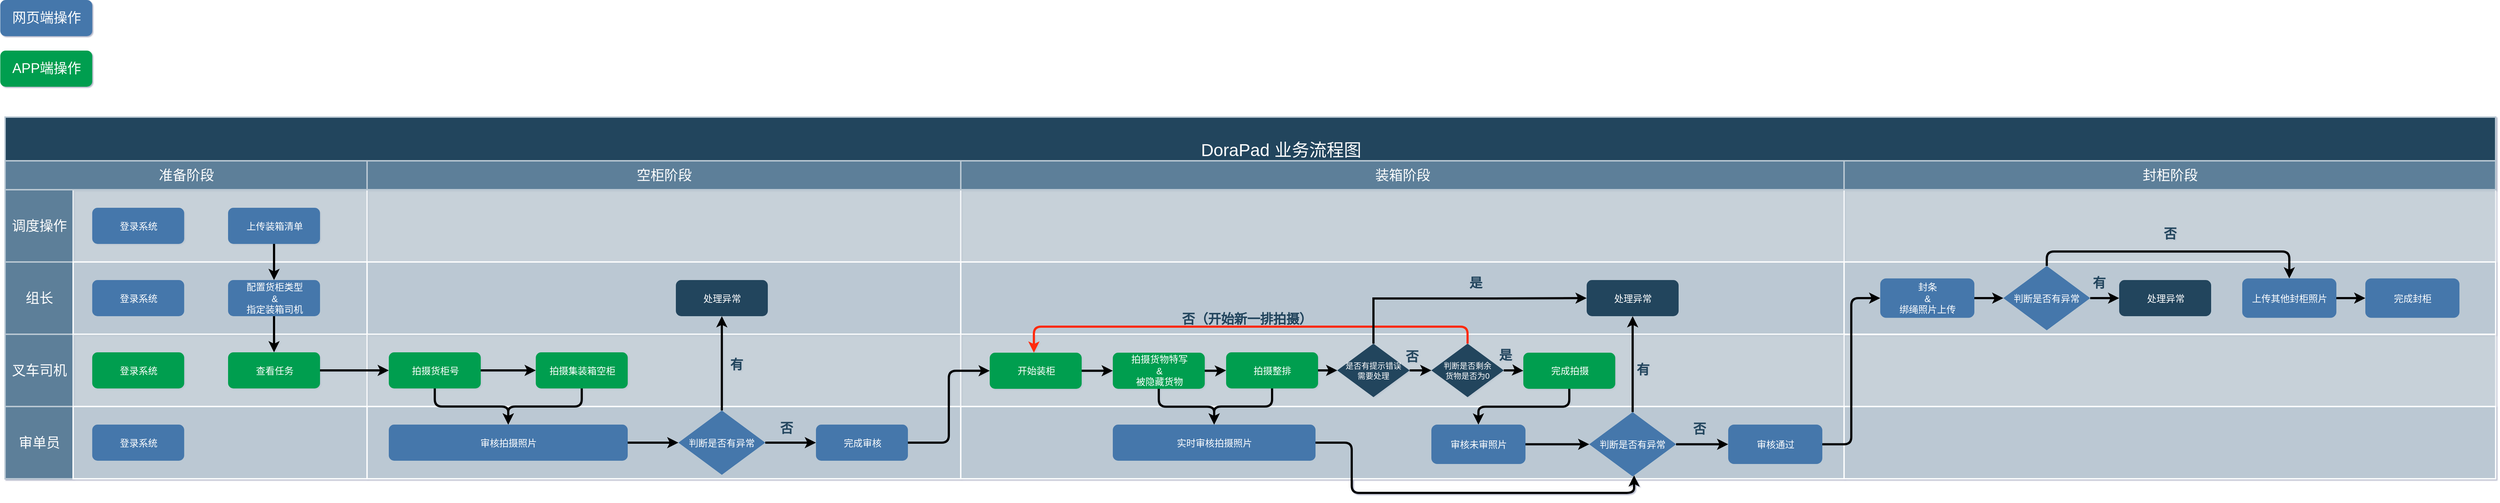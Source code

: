 <mxfile version="18.0.7" type="github">
  <diagram id="6a731a19-8d31-9384-78a2-239565b7b9f0" name="Page-1">
    <mxGraphModel dx="1422" dy="734" grid="1" gridSize="10" guides="1" tooltips="1" connect="1" arrows="1" fold="1" page="1" pageScale="1" pageWidth="1169" pageHeight="827" background="none" math="0" shadow="1">
      <root>
        <mxCell id="0" />
        <mxCell id="1" parent="0" />
        <mxCell id="KtHz6CWN3VUIrA_hkouJ-240" value="" style="strokeColor=#FFFFFF;fillColor=#BAC8D3;fontSize=18;strokeWidth=2;fontFamily=Helvetica;html=1;opacity=60;" parent="1" vertex="1">
          <mxGeometry x="2690" y="1131" width="900" height="100" as="geometry" />
        </mxCell>
        <mxCell id="KtHz6CWN3VUIrA_hkouJ-241" value="" style="strokeColor=#FFFFFF;fillColor=#BAC8D3;fontSize=18;strokeWidth=2;fontFamily=Helvetica;html=1;opacity=90;" parent="1" vertex="1">
          <mxGeometry x="2690" y="1230.5" width="900" height="100" as="geometry" />
        </mxCell>
        <mxCell id="KtHz6CWN3VUIrA_hkouJ-239" value="" style="strokeColor=#FFFFFF;fillColor=#BAC8D3;fontSize=18;strokeWidth=2;fontFamily=Helvetica;html=1;opacity=60;" parent="1" vertex="1">
          <mxGeometry x="2690" y="930.5" width="900" height="100" as="geometry" />
        </mxCell>
        <mxCell id="KtHz6CWN3VUIrA_hkouJ-238" value="" style="strokeColor=#FFFFFF;fillColor=#BAC8D3;fontSize=18;strokeWidth=2;fontFamily=Helvetica;html=1;opacity=90;" parent="1" vertex="1">
          <mxGeometry x="2690" y="1030.5" width="900" height="100" as="geometry" />
        </mxCell>
        <mxCell id="56" value="DoraPad 业务流程图" style="strokeColor=#BAC8D3;fillColor=#23445D;fontSize=24;strokeWidth=2;fontFamily=Helvetica;html=1;fontColor=#FFFFFF;fontStyle=0;spacingBottom=8;spacingRight=0;spacingLeft=83;" parent="1" vertex="1">
          <mxGeometry x="150" y="830" width="3440" height="100.5" as="geometry" />
        </mxCell>
        <mxCell id="58" value="调度操作" style="strokeColor=#BAC8D3;fillColor=#5d7f99;fontSize=19;strokeWidth=2;horizontal=1;fontFamily=Helvetica;html=1;labelBackgroundColor=none;fontColor=#FFFFFF;" parent="1" vertex="1">
          <mxGeometry x="150" y="930.5" width="94" height="100" as="geometry" />
        </mxCell>
        <mxCell id="60" value="组长" style="strokeColor=#BAC8D3;fillColor=#5d7f99;fontSize=19;strokeWidth=2;horizontal=1;fontFamily=Helvetica;html=1;labelBackgroundColor=none;fontColor=#FFFFFF;" parent="1" vertex="1">
          <mxGeometry x="150" y="1030.5" width="94" height="100" as="geometry" />
        </mxCell>
        <mxCell id="61" value="叉车司机" style="strokeColor=#BAC8D3;fillColor=#5d7f99;fontSize=19;strokeWidth=2;horizontal=1;fontFamily=Helvetica;html=1;labelBackgroundColor=none;fontColor=#FFFFFF;" parent="1" vertex="1">
          <mxGeometry x="150" y="1130.5" width="94" height="100" as="geometry" />
        </mxCell>
        <mxCell id="63" value="审单员" style="strokeColor=#BAC8D3;fillColor=#5d7f99;fontSize=19;strokeWidth=2;horizontal=1;fontFamily=Helvetica;html=1;labelBackgroundColor=none;fontColor=#FFFFFF;" parent="1" vertex="1">
          <mxGeometry x="150" y="1230.5" width="94" height="100" as="geometry" />
        </mxCell>
        <mxCell id="68" value="" style="strokeColor=#FFFFFF;fillColor=#BAC8D3;fontSize=18;strokeWidth=2;fontFamily=Helvetica;html=1;opacity=60;" parent="1" vertex="1">
          <mxGeometry x="244" y="930.5" width="406" height="100" as="geometry" />
        </mxCell>
        <mxCell id="69" value="" style="strokeColor=#FFFFFF;fillColor=#BAC8D3;fontSize=18;strokeWidth=2;fontFamily=Helvetica;html=1;opacity=90;" parent="1" vertex="1">
          <mxGeometry x="244" y="1030.5" width="406" height="100" as="geometry" />
        </mxCell>
        <mxCell id="70" value="" style="strokeColor=#FFFFFF;fillColor=#BAC8D3;fontSize=18;strokeWidth=2;fontFamily=Helvetica;html=1;opacity=60;" parent="1" vertex="1">
          <mxGeometry x="244" y="1130.5" width="406" height="100" as="geometry" />
        </mxCell>
        <mxCell id="71" value="" style="strokeColor=#FFFFFF;fillColor=#BAC8D3;fontSize=18;strokeWidth=2;fontFamily=Helvetica;html=1;opacity=90;" parent="1" vertex="1">
          <mxGeometry x="244" y="1230.5" width="406" height="100" as="geometry" />
        </mxCell>
        <mxCell id="75" value="" style="strokeColor=#FFFFFF;fillColor=#BAC8D3;fontSize=18;strokeWidth=2;fontFamily=Helvetica;html=1;opacity=60;" parent="1" vertex="1">
          <mxGeometry x="650" y="930.5" width="820" height="100" as="geometry" />
        </mxCell>
        <mxCell id="76" value="" style="strokeColor=#FFFFFF;fillColor=#BAC8D3;fontSize=18;strokeWidth=2;fontFamily=Helvetica;html=1;opacity=90;" parent="1" vertex="1">
          <mxGeometry x="650" y="1030.5" width="820" height="100" as="geometry" />
        </mxCell>
        <mxCell id="77" value="" style="strokeColor=#FFFFFF;fillColor=#BAC8D3;fontSize=18;strokeWidth=2;fontFamily=Helvetica;html=1;opacity=60;" parent="1" vertex="1">
          <mxGeometry x="650" y="1130.5" width="820" height="100" as="geometry" />
        </mxCell>
        <mxCell id="78" value="" style="strokeColor=#FFFFFF;fillColor=#BAC8D3;fontSize=18;strokeWidth=2;fontFamily=Helvetica;html=1;opacity=90;" parent="1" vertex="1">
          <mxGeometry x="650" y="1230.5" width="820" height="100" as="geometry" />
        </mxCell>
        <mxCell id="82" value="" style="strokeColor=#FFFFFF;fillColor=#BAC8D3;fontSize=18;strokeWidth=2;fontFamily=Helvetica;html=1;opacity=60;" parent="1" vertex="1">
          <mxGeometry x="1470" y="930.5" width="1220" height="100" as="geometry" />
        </mxCell>
        <mxCell id="83" value="" style="strokeColor=#FFFFFF;fillColor=#BAC8D3;fontSize=18;strokeWidth=2;fontFamily=Helvetica;html=1;opacity=90;" parent="1" vertex="1">
          <mxGeometry x="1470" y="1030.5" width="1220" height="100" as="geometry" />
        </mxCell>
        <mxCell id="84" value="" style="strokeColor=#FFFFFF;fillColor=#BAC8D3;fontSize=18;strokeWidth=2;fontFamily=Helvetica;html=1;opacity=60;" parent="1" vertex="1">
          <mxGeometry x="1470" y="1130.5" width="1220" height="100" as="geometry" />
        </mxCell>
        <mxCell id="85" value="" style="strokeColor=#FFFFFF;fillColor=#BAC8D3;fontSize=18;strokeWidth=2;fontFamily=Helvetica;html=1;opacity=90;" parent="1" vertex="1">
          <mxGeometry x="1470" y="1230.5" width="1220" height="100" as="geometry" />
        </mxCell>
        <mxCell id="90" value="&lt;font color=&quot;#ffffff&quot;&gt;&lt;span&gt;登录系统&lt;/span&gt;&lt;/font&gt;" style="rounded=1;fillColor=#4477AB;strokeColor=none;strokeWidth=2;fontFamily=Helvetica;html=1;gradientColor=none;fontSize=13;" parent="1" vertex="1">
          <mxGeometry x="270.395" y="955.5" width="127" height="50" as="geometry" />
        </mxCell>
        <mxCell id="140" value="" style="group" parent="1" vertex="1" connectable="0">
          <mxGeometry x="150" y="890.5" width="1320" height="40" as="geometry" />
        </mxCell>
        <mxCell id="141" value="准备阶段" style="strokeColor=#BAC8D3;fillColor=#5d7f99;fontSize=19;strokeWidth=2;fontFamily=Helvetica;html=1;labelBackgroundColor=none;fontColor=#FFFFFF;" parent="140" vertex="1">
          <mxGeometry width="500" height="40" as="geometry" />
        </mxCell>
        <mxCell id="142" value="空柜阶段" style="strokeColor=#BAC8D3;fillColor=#5d7f99;fontSize=19;strokeWidth=2;fontFamily=Helvetica;html=1;labelBackgroundColor=none;fontColor=#FFFFFF;" parent="140" vertex="1">
          <mxGeometry x="500" width="820" height="40" as="geometry" />
        </mxCell>
        <mxCell id="KtHz6CWN3VUIrA_hkouJ-158" style="edgeStyle=orthogonalEdgeStyle;rounded=1;orthogonalLoop=1;jettySize=auto;html=1;exitX=0.5;exitY=1;exitDx=0;exitDy=0;entryX=0.5;entryY=0;entryDx=0;entryDy=0;fontSize=13;fontColor=#FFFFFFFF;strokeWidth=3;" parent="1" source="KtHz6CWN3VUIrA_hkouJ-147" target="KtHz6CWN3VUIrA_hkouJ-151" edge="1">
          <mxGeometry relative="1" as="geometry" />
        </mxCell>
        <mxCell id="KtHz6CWN3VUIrA_hkouJ-147" value="&lt;font color=&quot;#ffffff&quot; style=&quot;font-size: 13px&quot;&gt;&lt;span style=&quot;font-size: 13px&quot;&gt;&lt;br&gt;配置货柜类型&lt;br style=&quot;font-size: 13px&quot;&gt;&amp;amp;&lt;br&gt;指定装箱司机&lt;br style=&quot;font-size: 13px&quot;&gt;&lt;br style=&quot;font-size: 13px&quot;&gt;&lt;/span&gt;&lt;/font&gt;" style="rounded=1;fillColor=#4477AB;strokeColor=none;strokeWidth=2;fontFamily=Helvetica;html=1;gradientColor=none;fontSize=13;" parent="1" vertex="1">
          <mxGeometry x="458.005" y="1055.5" width="127" height="50" as="geometry" />
        </mxCell>
        <mxCell id="KtHz6CWN3VUIrA_hkouJ-157" style="edgeStyle=orthogonalEdgeStyle;rounded=1;orthogonalLoop=1;jettySize=auto;html=1;exitX=0.5;exitY=1;exitDx=0;exitDy=0;entryX=0.5;entryY=0;entryDx=0;entryDy=0;fontSize=13;fontColor=#FFFFFFFF;strokeWidth=3;" parent="1" source="KtHz6CWN3VUIrA_hkouJ-148" target="KtHz6CWN3VUIrA_hkouJ-147" edge="1">
          <mxGeometry relative="1" as="geometry" />
        </mxCell>
        <mxCell id="KtHz6CWN3VUIrA_hkouJ-148" value="&lt;font color=&quot;#ffffff&quot; style=&quot;font-size: 13px;&quot;&gt;&lt;span style=&quot;font-size: 13px;&quot;&gt;上传装箱清单&lt;/span&gt;&lt;/font&gt;" style="rounded=1;fillColor=#4477AB;strokeColor=none;strokeWidth=2;fontFamily=Helvetica;html=1;gradientColor=none;fontSize=13;" parent="1" vertex="1">
          <mxGeometry x="458.005" y="955.5" width="127" height="50" as="geometry" />
        </mxCell>
        <mxCell id="KtHz6CWN3VUIrA_hkouJ-149" value="&lt;font color=&quot;#ffffff&quot;&gt;&lt;span&gt;登录系统&lt;/span&gt;&lt;/font&gt;" style="rounded=1;fillColor=#009E4F;strokeColor=none;strokeWidth=2;fontFamily=Helvetica;html=1;gradientColor=none;fontSize=13;" parent="1" vertex="1">
          <mxGeometry x="270.395" y="1155.5" width="127" height="50" as="geometry" />
        </mxCell>
        <mxCell id="KtHz6CWN3VUIrA_hkouJ-150" value="&lt;font color=&quot;#ffffff&quot;&gt;&lt;span&gt;登录系统&lt;/span&gt;&lt;/font&gt;" style="rounded=1;fillColor=#4477AB;strokeColor=none;strokeWidth=2;fontFamily=Helvetica;html=1;gradientColor=none;fontSize=13;" parent="1" vertex="1">
          <mxGeometry x="270.395" y="1255.5" width="127" height="50" as="geometry" />
        </mxCell>
        <mxCell id="KtHz6CWN3VUIrA_hkouJ-165" style="edgeStyle=orthogonalEdgeStyle;rounded=1;orthogonalLoop=1;jettySize=auto;html=1;fontSize=13;fontColor=#FFFFFFFF;strokeWidth=3;" parent="1" source="KtHz6CWN3VUIrA_hkouJ-151" target="KtHz6CWN3VUIrA_hkouJ-162" edge="1">
          <mxGeometry relative="1" as="geometry" />
        </mxCell>
        <mxCell id="KtHz6CWN3VUIrA_hkouJ-151" value="&lt;font color=&quot;#ffffff&quot;&gt;&lt;span&gt;查看任务&lt;/span&gt;&lt;/font&gt;" style="rounded=1;fillColor=#009E4F;strokeColor=none;strokeWidth=2;fontFamily=Helvetica;html=1;gradientColor=none;fontSize=13;" parent="1" vertex="1">
          <mxGeometry x="458.005" y="1155.5" width="127" height="50" as="geometry" />
        </mxCell>
        <mxCell id="KtHz6CWN3VUIrA_hkouJ-152" value="&lt;font color=&quot;#ffffff&quot;&gt;&lt;span&gt;登录系统&lt;/span&gt;&lt;/font&gt;" style="rounded=1;fillColor=#4477AB;strokeColor=none;strokeWidth=2;fontFamily=Helvetica;html=1;gradientColor=none;fontSize=13;" parent="1" vertex="1">
          <mxGeometry x="270.395" y="1055.5" width="127" height="50" as="geometry" />
        </mxCell>
        <mxCell id="KtHz6CWN3VUIrA_hkouJ-171" style="edgeStyle=orthogonalEdgeStyle;rounded=1;orthogonalLoop=1;jettySize=auto;html=1;exitX=1;exitY=0.5;exitDx=0;exitDy=0;fontSize=13;fontColor=#FFFFFFFF;strokeWidth=3;" parent="1" source="KtHz6CWN3VUIrA_hkouJ-160" target="KtHz6CWN3VUIrA_hkouJ-169" edge="1">
          <mxGeometry relative="1" as="geometry" />
        </mxCell>
        <mxCell id="KtHz6CWN3VUIrA_hkouJ-160" value="&lt;font color=&quot;#ffffff&quot;&gt;&lt;span&gt;审核拍摄照片&lt;/span&gt;&lt;/font&gt;" style="rounded=1;fillColor=#4477AB;strokeColor=none;strokeWidth=2;fontFamily=Helvetica;html=1;gradientColor=none;fontSize=13;" parent="1" vertex="1">
          <mxGeometry x="680" y="1255.5" width="330" height="50" as="geometry" />
        </mxCell>
        <mxCell id="KtHz6CWN3VUIrA_hkouJ-166" style="edgeStyle=orthogonalEdgeStyle;rounded=1;orthogonalLoop=1;jettySize=auto;html=1;exitX=0.5;exitY=1;exitDx=0;exitDy=0;fontSize=13;fontColor=#FFFFFFFF;strokeWidth=3;" parent="1" source="KtHz6CWN3VUIrA_hkouJ-162" target="KtHz6CWN3VUIrA_hkouJ-160" edge="1">
          <mxGeometry relative="1" as="geometry" />
        </mxCell>
        <mxCell id="KtHz6CWN3VUIrA_hkouJ-168" style="edgeStyle=orthogonalEdgeStyle;rounded=1;orthogonalLoop=1;jettySize=auto;html=1;exitX=1;exitY=0.5;exitDx=0;exitDy=0;fontSize=13;fontColor=#FFFFFFFF;strokeWidth=3;" parent="1" source="KtHz6CWN3VUIrA_hkouJ-162" target="KtHz6CWN3VUIrA_hkouJ-163" edge="1">
          <mxGeometry relative="1" as="geometry" />
        </mxCell>
        <mxCell id="KtHz6CWN3VUIrA_hkouJ-162" value="&lt;font color=&quot;#ffffff&quot;&gt;&lt;span&gt;拍摄货柜号&lt;/span&gt;&lt;/font&gt;" style="rounded=1;fillColor=#009E4F;strokeColor=none;strokeWidth=2;fontFamily=Helvetica;html=1;gradientColor=none;fontSize=13;" parent="1" vertex="1">
          <mxGeometry x="680.005" y="1155.5" width="127" height="50" as="geometry" />
        </mxCell>
        <mxCell id="KtHz6CWN3VUIrA_hkouJ-167" value="" style="edgeStyle=orthogonalEdgeStyle;rounded=1;orthogonalLoop=1;jettySize=auto;html=1;fontSize=13;fontColor=#FFFFFFFF;strokeWidth=3;" parent="1" source="KtHz6CWN3VUIrA_hkouJ-163" target="KtHz6CWN3VUIrA_hkouJ-160" edge="1">
          <mxGeometry relative="1" as="geometry" />
        </mxCell>
        <mxCell id="KtHz6CWN3VUIrA_hkouJ-163" value="&lt;font color=&quot;#ffffff&quot;&gt;&lt;span&gt;拍摄集装箱空柜&lt;/span&gt;&lt;/font&gt;" style="rounded=1;fillColor=#009E4F;strokeColor=none;strokeWidth=2;fontFamily=Helvetica;html=1;gradientColor=none;fontSize=13;" parent="1" vertex="1">
          <mxGeometry x="883.005" y="1155.5" width="127" height="50" as="geometry" />
        </mxCell>
        <mxCell id="KtHz6CWN3VUIrA_hkouJ-173" style="edgeStyle=orthogonalEdgeStyle;rounded=1;orthogonalLoop=1;jettySize=auto;html=1;fontSize=13;fontColor=#FFFFFFFF;strokeWidth=3;" parent="1" source="KtHz6CWN3VUIrA_hkouJ-169" target="KtHz6CWN3VUIrA_hkouJ-170" edge="1">
          <mxGeometry relative="1" as="geometry" />
        </mxCell>
        <mxCell id="KtHz6CWN3VUIrA_hkouJ-178" value="有" style="edgeLabel;html=1;align=center;verticalAlign=middle;resizable=0;points=[];fontSize=18;fontColor=#23445D;labelBackgroundColor=none;fontStyle=1" parent="KtHz6CWN3VUIrA_hkouJ-173" connectable="0" vertex="1">
          <mxGeometry x="-0.035" relative="1" as="geometry">
            <mxPoint x="20" as="offset" />
          </mxGeometry>
        </mxCell>
        <mxCell id="KtHz6CWN3VUIrA_hkouJ-175" style="edgeStyle=orthogonalEdgeStyle;rounded=1;orthogonalLoop=1;jettySize=auto;html=1;exitX=1;exitY=0.5;exitDx=0;exitDy=0;fontSize=13;fontColor=#FFFFFFFF;strokeWidth=3;" parent="1" source="KtHz6CWN3VUIrA_hkouJ-169" target="KtHz6CWN3VUIrA_hkouJ-174" edge="1">
          <mxGeometry relative="1" as="geometry" />
        </mxCell>
        <mxCell id="KtHz6CWN3VUIrA_hkouJ-179" value="否" style="edgeLabel;html=1;align=center;verticalAlign=middle;resizable=0;points=[];fontSize=18;fontColor=#23445D;labelBackgroundColor=none;fontStyle=1" parent="KtHz6CWN3VUIrA_hkouJ-175" connectable="0" vertex="1">
          <mxGeometry x="-0.143" y="5" relative="1" as="geometry">
            <mxPoint x="-1" y="-15" as="offset" />
          </mxGeometry>
        </mxCell>
        <mxCell id="KtHz6CWN3VUIrA_hkouJ-169" value="判断是否有异常" style="rhombus;whiteSpace=wrap;html=1;fontSize=13;fontColor=#FFFFFFFF;fillColor=#4477AB;strokeColor=none;" parent="1" vertex="1">
          <mxGeometry x="1080" y="1236" width="120" height="89" as="geometry" />
        </mxCell>
        <mxCell id="KtHz6CWN3VUIrA_hkouJ-170" value="&lt;font color=&quot;#ffffff&quot;&gt;&lt;span&gt;处理异常&lt;/span&gt;&lt;/font&gt;" style="rounded=1;fillColor=#23445D;strokeColor=none;strokeWidth=2;fontFamily=Helvetica;html=1;gradientColor=none;fontSize=13;" parent="1" vertex="1">
          <mxGeometry x="1076.505" y="1055.5" width="127" height="50" as="geometry" />
        </mxCell>
        <mxCell id="KtHz6CWN3VUIrA_hkouJ-181" style="edgeStyle=orthogonalEdgeStyle;rounded=1;orthogonalLoop=1;jettySize=auto;html=1;exitX=1;exitY=0.5;exitDx=0;exitDy=0;entryX=0;entryY=0.5;entryDx=0;entryDy=0;fontSize=18;fontColor=#23445D;strokeWidth=3;" parent="1" source="KtHz6CWN3VUIrA_hkouJ-174" target="KtHz6CWN3VUIrA_hkouJ-180" edge="1">
          <mxGeometry relative="1" as="geometry" />
        </mxCell>
        <mxCell id="KtHz6CWN3VUIrA_hkouJ-174" value="&lt;font color=&quot;#ffffff&quot;&gt;&lt;span&gt;完成审核&lt;/span&gt;&lt;/font&gt;" style="rounded=1;fillColor=#4477AB;strokeColor=none;strokeWidth=2;fontFamily=Helvetica;html=1;gradientColor=none;fontSize=13;" parent="1" vertex="1">
          <mxGeometry x="1270.005" y="1255.5" width="127" height="50" as="geometry" />
        </mxCell>
        <mxCell id="KtHz6CWN3VUIrA_hkouJ-191" style="edgeStyle=orthogonalEdgeStyle;rounded=1;orthogonalLoop=1;jettySize=auto;html=1;exitX=1;exitY=0.5;exitDx=0;exitDy=0;fontSize=18;fontColor=#23445D;strokeWidth=3;" parent="1" source="KtHz6CWN3VUIrA_hkouJ-180" target="KtHz6CWN3VUIrA_hkouJ-182" edge="1">
          <mxGeometry relative="1" as="geometry" />
        </mxCell>
        <mxCell id="KtHz6CWN3VUIrA_hkouJ-180" value="&lt;font color=&quot;#ffffff&quot;&gt;&lt;span&gt;开始装柜&lt;/span&gt;&lt;/font&gt;" style="rounded=1;fillColor=#009E4F;strokeColor=none;strokeWidth=2;fontFamily=Helvetica;html=1;gradientColor=none;fontSize=13;" parent="1" vertex="1">
          <mxGeometry x="1510.005" y="1156" width="127" height="50" as="geometry" />
        </mxCell>
        <mxCell id="KtHz6CWN3VUIrA_hkouJ-192" value="" style="edgeStyle=orthogonalEdgeStyle;rounded=1;orthogonalLoop=1;jettySize=auto;html=1;fontSize=18;fontColor=#23445D;strokeWidth=3;" parent="1" source="KtHz6CWN3VUIrA_hkouJ-182" target="KtHz6CWN3VUIrA_hkouJ-184" edge="1">
          <mxGeometry relative="1" as="geometry" />
        </mxCell>
        <mxCell id="KtHz6CWN3VUIrA_hkouJ-199" style="edgeStyle=orthogonalEdgeStyle;rounded=1;orthogonalLoop=1;jettySize=auto;html=1;entryX=0.5;entryY=0;entryDx=0;entryDy=0;fontSize=18;fontColor=#23445D;strokeColor=#000000;strokeWidth=3;" parent="1" source="KtHz6CWN3VUIrA_hkouJ-182" target="KtHz6CWN3VUIrA_hkouJ-194" edge="1">
          <mxGeometry relative="1" as="geometry" />
        </mxCell>
        <mxCell id="KtHz6CWN3VUIrA_hkouJ-182" value="&lt;font color=&quot;#ffffff&quot;&gt;&lt;span&gt;拍摄货物特写&lt;br&gt;&amp;amp;&lt;br&gt;被隐藏货物&lt;br&gt;&lt;/span&gt;&lt;/font&gt;" style="rounded=1;fillColor=#009E4F;strokeColor=none;strokeWidth=2;fontFamily=Helvetica;html=1;gradientColor=none;fontSize=13;" parent="1" vertex="1">
          <mxGeometry x="1680.005" y="1156" width="127" height="50" as="geometry" />
        </mxCell>
        <mxCell id="KtHz6CWN3VUIrA_hkouJ-198" style="edgeStyle=orthogonalEdgeStyle;rounded=1;orthogonalLoop=1;jettySize=auto;html=1;exitX=0.5;exitY=1;exitDx=0;exitDy=0;fontSize=18;fontColor=#23445D;strokeColor=#000000;strokeWidth=3;" parent="1" source="KtHz6CWN3VUIrA_hkouJ-184" target="KtHz6CWN3VUIrA_hkouJ-194" edge="1">
          <mxGeometry relative="1" as="geometry" />
        </mxCell>
        <mxCell id="2HjYMI2amC04PTZFWY6z-145" style="edgeStyle=orthogonalEdgeStyle;rounded=0;orthogonalLoop=1;jettySize=auto;html=1;exitX=1;exitY=0.5;exitDx=0;exitDy=0;strokeWidth=3;entryX=0;entryY=0.493;entryDx=0;entryDy=0;entryPerimeter=0;" parent="1" source="KtHz6CWN3VUIrA_hkouJ-184" target="2HjYMI2amC04PTZFWY6z-143" edge="1">
          <mxGeometry relative="1" as="geometry" />
        </mxCell>
        <mxCell id="KtHz6CWN3VUIrA_hkouJ-184" value="&lt;font color=&quot;#ffffff&quot;&gt;&lt;span&gt;拍摄整排&lt;/span&gt;&lt;/font&gt;" style="rounded=1;fillColor=#009E4F;strokeColor=none;strokeWidth=2;fontFamily=Helvetica;html=1;gradientColor=none;fontSize=13;" parent="1" vertex="1">
          <mxGeometry x="1836.505" y="1155.5" width="127" height="50" as="geometry" />
        </mxCell>
        <mxCell id="KtHz6CWN3VUIrA_hkouJ-196" value="&lt;b&gt;否（开始新一排拍摄）&lt;/b&gt;" style="edgeStyle=orthogonalEdgeStyle;rounded=1;orthogonalLoop=1;jettySize=auto;html=1;fontSize=18;fontColor=#23445D;strokeWidth=3;strokeColor=#FF2B0A;exitX=0.5;exitY=0;exitDx=0;exitDy=0;labelBackgroundColor=none;" parent="1" source="KtHz6CWN3VUIrA_hkouJ-190" edge="1">
          <mxGeometry x="-0.003" y="-10" relative="1" as="geometry">
            <mxPoint x="2063" y="1136" as="sourcePoint" />
            <mxPoint x="1571" y="1156" as="targetPoint" />
            <Array as="points">
              <mxPoint x="2170" y="1120" />
              <mxPoint x="1571" y="1120" />
            </Array>
            <mxPoint as="offset" />
          </mxGeometry>
        </mxCell>
        <mxCell id="KtHz6CWN3VUIrA_hkouJ-210" style="edgeStyle=orthogonalEdgeStyle;rounded=1;orthogonalLoop=1;jettySize=auto;html=1;exitX=1;exitY=0.5;exitDx=0;exitDy=0;labelBackgroundColor=none;fontSize=11;fontColor=#23445D;strokeColor=#000000;strokeWidth=3;" parent="1" source="KtHz6CWN3VUIrA_hkouJ-190" target="KtHz6CWN3VUIrA_hkouJ-207" edge="1">
          <mxGeometry relative="1" as="geometry" />
        </mxCell>
        <mxCell id="KtHz6CWN3VUIrA_hkouJ-190" value="判断是否剩余&lt;br style=&quot;font-size: 11px;&quot;&gt;货物是否为0" style="rhombus;whiteSpace=wrap;html=1;fontSize=11;fontColor=#FFFFFFFF;fillColor=#23445D;strokeColor=none;" parent="1" vertex="1">
          <mxGeometry x="2120" y="1143.5" width="100" height="74" as="geometry" />
        </mxCell>
        <mxCell id="KtHz6CWN3VUIrA_hkouJ-200" style="edgeStyle=orthogonalEdgeStyle;rounded=1;orthogonalLoop=1;jettySize=auto;html=1;exitX=1;exitY=0.5;exitDx=0;exitDy=0;fontSize=18;fontColor=#23445D;strokeColor=#000000;strokeWidth=3;" parent="1" source="KtHz6CWN3VUIrA_hkouJ-194" target="KtHz6CWN3VUIrA_hkouJ-195" edge="1">
          <mxGeometry relative="1" as="geometry">
            <Array as="points">
              <mxPoint x="2010" y="1281" />
              <mxPoint x="2010" y="1350" />
              <mxPoint x="2400" y="1350" />
            </Array>
          </mxGeometry>
        </mxCell>
        <mxCell id="KtHz6CWN3VUIrA_hkouJ-194" value="&lt;font color=&quot;#ffffff&quot;&gt;&lt;span&gt;实时审核拍摄照片&lt;/span&gt;&lt;/font&gt;" style="rounded=1;fillColor=#4477AB;strokeColor=none;strokeWidth=2;fontFamily=Helvetica;html=1;gradientColor=none;fontSize=13;" parent="1" vertex="1">
          <mxGeometry x="1680" y="1255.5" width="280" height="50" as="geometry" />
        </mxCell>
        <mxCell id="KtHz6CWN3VUIrA_hkouJ-209" style="edgeStyle=orthogonalEdgeStyle;rounded=1;orthogonalLoop=1;jettySize=auto;html=1;entryX=0.5;entryY=1;entryDx=0;entryDy=0;labelBackgroundColor=none;fontSize=11;fontColor=#23445D;strokeColor=#000000;strokeWidth=3;" parent="1" source="KtHz6CWN3VUIrA_hkouJ-195" target="KtHz6CWN3VUIrA_hkouJ-201" edge="1">
          <mxGeometry relative="1" as="geometry" />
        </mxCell>
        <mxCell id="KtHz6CWN3VUIrA_hkouJ-219" style="edgeStyle=orthogonalEdgeStyle;rounded=1;orthogonalLoop=1;jettySize=auto;html=1;exitX=1;exitY=0.5;exitDx=0;exitDy=0;entryX=0;entryY=0.5;entryDx=0;entryDy=0;labelBackgroundColor=none;fontSize=11;fontColor=#23445D;strokeColor=#000000;strokeWidth=3;" parent="1" source="KtHz6CWN3VUIrA_hkouJ-195" target="KtHz6CWN3VUIrA_hkouJ-218" edge="1">
          <mxGeometry relative="1" as="geometry" />
        </mxCell>
        <mxCell id="KtHz6CWN3VUIrA_hkouJ-195" value="判断是否有异常" style="rhombus;whiteSpace=wrap;html=1;fontSize=13;fontColor=#FFFFFFFF;fillColor=#4477AB;strokeColor=none;" parent="1" vertex="1">
          <mxGeometry x="2338" y="1238.25" width="120" height="89" as="geometry" />
        </mxCell>
        <mxCell id="KtHz6CWN3VUIrA_hkouJ-201" value="&lt;font color=&quot;#ffffff&quot;&gt;&lt;span&gt;处理异常&lt;/span&gt;&lt;/font&gt;" style="rounded=1;fillColor=#23445D;strokeColor=none;strokeWidth=2;fontFamily=Helvetica;html=1;gradientColor=none;fontSize=13;" parent="1" vertex="1">
          <mxGeometry x="2334.505" y="1055.5" width="127" height="50" as="geometry" />
        </mxCell>
        <mxCell id="KtHz6CWN3VUIrA_hkouJ-206" value="有" style="edgeLabel;html=1;align=center;verticalAlign=middle;resizable=0;points=[];fontSize=18;fontColor=#23445D;labelBackgroundColor=none;fontStyle=1" parent="1" connectable="0" vertex="1">
          <mxGeometry x="1400" y="1190.003" as="geometry">
            <mxPoint x="1012" y="-10" as="offset" />
          </mxGeometry>
        </mxCell>
        <mxCell id="KtHz6CWN3VUIrA_hkouJ-215" value="" style="edgeStyle=orthogonalEdgeStyle;rounded=1;orthogonalLoop=1;jettySize=auto;html=1;labelBackgroundColor=none;fontSize=11;fontColor=#23445D;strokeColor=#000000;strokeWidth=3;" parent="1" source="KtHz6CWN3VUIrA_hkouJ-207" target="KtHz6CWN3VUIrA_hkouJ-213" edge="1">
          <mxGeometry relative="1" as="geometry" />
        </mxCell>
        <mxCell id="KtHz6CWN3VUIrA_hkouJ-207" value="&lt;font color=&quot;#ffffff&quot;&gt;&lt;span&gt;完成拍摄&lt;/span&gt;&lt;/font&gt;" style="rounded=1;fillColor=#009E4F;strokeColor=none;strokeWidth=2;fontFamily=Helvetica;html=1;gradientColor=none;fontSize=13;" parent="1" vertex="1">
          <mxGeometry x="2247.005" y="1156" width="127" height="50" as="geometry" />
        </mxCell>
        <mxCell id="KtHz6CWN3VUIrA_hkouJ-216" value="" style="edgeStyle=orthogonalEdgeStyle;rounded=1;orthogonalLoop=1;jettySize=auto;html=1;labelBackgroundColor=none;fontSize=11;fontColor=#23445D;strokeColor=#000000;strokeWidth=3;" parent="1" source="KtHz6CWN3VUIrA_hkouJ-213" target="KtHz6CWN3VUIrA_hkouJ-195" edge="1">
          <mxGeometry relative="1" as="geometry" />
        </mxCell>
        <mxCell id="KtHz6CWN3VUIrA_hkouJ-213" value="&lt;font color=&quot;#ffffff&quot;&gt;&lt;span&gt;审核未审照片&lt;/span&gt;&lt;/font&gt;" style="rounded=1;fillColor=#4477AB;strokeColor=none;strokeWidth=2;fontFamily=Helvetica;html=1;gradientColor=none;fontSize=13;" parent="1" vertex="1">
          <mxGeometry x="2120" y="1255.5" width="130" height="54.5" as="geometry" />
        </mxCell>
        <mxCell id="KtHz6CWN3VUIrA_hkouJ-233" style="edgeStyle=orthogonalEdgeStyle;rounded=1;orthogonalLoop=1;jettySize=auto;html=1;entryX=0;entryY=0.5;entryDx=0;entryDy=0;labelBackgroundColor=none;fontSize=11;fontColor=#23445D;strokeColor=#000000;strokeWidth=3;" parent="1" source="KtHz6CWN3VUIrA_hkouJ-218" target="KtHz6CWN3VUIrA_hkouJ-221" edge="1">
          <mxGeometry relative="1" as="geometry" />
        </mxCell>
        <mxCell id="KtHz6CWN3VUIrA_hkouJ-218" value="&lt;font color=&quot;#ffffff&quot;&gt;&lt;span&gt;审核通过&lt;/span&gt;&lt;/font&gt;" style="rounded=1;fillColor=#4477AB;strokeColor=none;strokeWidth=2;fontFamily=Helvetica;html=1;gradientColor=none;fontSize=13;" parent="1" vertex="1">
          <mxGeometry x="2530" y="1255.5" width="130" height="54.5" as="geometry" />
        </mxCell>
        <mxCell id="KtHz6CWN3VUIrA_hkouJ-220" value="否" style="edgeLabel;html=1;align=center;verticalAlign=middle;resizable=0;points=[];fontSize=18;fontColor=#23445D;labelBackgroundColor=none;fontStyle=1" parent="1" connectable="0" vertex="1">
          <mxGeometry x="1280" y="1290.0" as="geometry">
            <mxPoint x="1210" y="-28" as="offset" />
          </mxGeometry>
        </mxCell>
        <mxCell id="KtHz6CWN3VUIrA_hkouJ-232" style="edgeStyle=orthogonalEdgeStyle;rounded=1;orthogonalLoop=1;jettySize=auto;html=1;labelBackgroundColor=none;fontSize=11;fontColor=#23445D;strokeColor=#000000;strokeWidth=3;" parent="1" source="KtHz6CWN3VUIrA_hkouJ-221" target="KtHz6CWN3VUIrA_hkouJ-228" edge="1">
          <mxGeometry relative="1" as="geometry" />
        </mxCell>
        <mxCell id="KtHz6CWN3VUIrA_hkouJ-221" value="&lt;font color=&quot;#ffffff&quot;&gt;&lt;span&gt;封条&lt;br&gt;&amp;amp;&lt;br&gt;绑绳照片上传&lt;br&gt;&lt;/span&gt;&lt;/font&gt;" style="rounded=1;fillColor=#4477AB;strokeColor=none;strokeWidth=2;fontFamily=Helvetica;html=1;gradientColor=none;fontSize=13;" parent="1" vertex="1">
          <mxGeometry x="2740" y="1053.25" width="130" height="54.5" as="geometry" />
        </mxCell>
        <mxCell id="KtHz6CWN3VUIrA_hkouJ-242" style="edgeStyle=orthogonalEdgeStyle;rounded=1;orthogonalLoop=1;jettySize=auto;html=1;exitX=1;exitY=0.5;exitDx=0;exitDy=0;labelBackgroundColor=none;fontSize=11;fontColor=#23445D;strokeColor=#000000;strokeWidth=3;" parent="1" source="KtHz6CWN3VUIrA_hkouJ-222" target="KtHz6CWN3VUIrA_hkouJ-237" edge="1">
          <mxGeometry relative="1" as="geometry" />
        </mxCell>
        <mxCell id="KtHz6CWN3VUIrA_hkouJ-222" value="&lt;font color=&quot;#ffffff&quot;&gt;&lt;span&gt;上传其他封柜照片&lt;/span&gt;&lt;/font&gt;" style="rounded=1;fillColor=#4477AB;strokeColor=none;strokeWidth=2;fontFamily=Helvetica;html=1;gradientColor=none;fontSize=13;" parent="1" vertex="1">
          <mxGeometry x="3240" y="1053.25" width="130" height="54.5" as="geometry" />
        </mxCell>
        <mxCell id="KtHz6CWN3VUIrA_hkouJ-230" style="edgeStyle=orthogonalEdgeStyle;rounded=1;orthogonalLoop=1;jettySize=auto;html=1;entryX=0;entryY=0.5;entryDx=0;entryDy=0;labelBackgroundColor=none;fontSize=11;fontColor=#23445D;strokeColor=#000000;strokeWidth=3;" parent="1" source="KtHz6CWN3VUIrA_hkouJ-228" target="KtHz6CWN3VUIrA_hkouJ-229" edge="1">
          <mxGeometry relative="1" as="geometry" />
        </mxCell>
        <mxCell id="KtHz6CWN3VUIrA_hkouJ-231" style="edgeStyle=orthogonalEdgeStyle;rounded=1;orthogonalLoop=1;jettySize=auto;html=1;exitX=0.5;exitY=0;exitDx=0;exitDy=0;entryX=0.5;entryY=0;entryDx=0;entryDy=0;labelBackgroundColor=none;fontSize=11;fontColor=#23445D;strokeColor=#000000;strokeWidth=3;" parent="1" source="KtHz6CWN3VUIrA_hkouJ-228" target="KtHz6CWN3VUIrA_hkouJ-222" edge="1">
          <mxGeometry relative="1" as="geometry" />
        </mxCell>
        <mxCell id="KtHz6CWN3VUIrA_hkouJ-228" value="判断是否有异常" style="rhombus;whiteSpace=wrap;html=1;fontSize=13;fontColor=#FFFFFFFF;fillColor=#4477AB;strokeColor=none;" parent="1" vertex="1">
          <mxGeometry x="2910" y="1036" width="120" height="89" as="geometry" />
        </mxCell>
        <mxCell id="KtHz6CWN3VUIrA_hkouJ-229" value="&lt;font color=&quot;#ffffff&quot;&gt;&lt;span&gt;处理异常&lt;/span&gt;&lt;/font&gt;" style="rounded=1;fillColor=#23445D;strokeColor=none;strokeWidth=2;fontFamily=Helvetica;html=1;gradientColor=none;fontSize=13;" parent="1" vertex="1">
          <mxGeometry x="3070.005" y="1055.5" width="127" height="50" as="geometry" />
        </mxCell>
        <mxCell id="KtHz6CWN3VUIrA_hkouJ-235" value="有" style="edgeLabel;html=1;align=center;verticalAlign=middle;resizable=0;points=[];fontSize=18;fontColor=#23445D;labelBackgroundColor=none;fontStyle=1" parent="1" connectable="0" vertex="1">
          <mxGeometry x="2030" y="1070.003" as="geometry">
            <mxPoint x="1012" y="-10" as="offset" />
          </mxGeometry>
        </mxCell>
        <mxCell id="KtHz6CWN3VUIrA_hkouJ-236" value="否" style="edgeLabel;html=1;align=center;verticalAlign=middle;resizable=0;points=[];fontSize=18;fontColor=#23445D;labelBackgroundColor=none;fontStyle=1" parent="1" connectable="0" vertex="1">
          <mxGeometry x="1930" y="1020.0" as="geometry">
            <mxPoint x="1210" y="-28" as="offset" />
          </mxGeometry>
        </mxCell>
        <mxCell id="KtHz6CWN3VUIrA_hkouJ-237" value="&lt;font color=&quot;#ffffff&quot;&gt;&lt;span&gt;完成封柜&lt;/span&gt;&lt;/font&gt;" style="rounded=1;fillColor=#4477AB;strokeColor=none;strokeWidth=2;fontFamily=Helvetica;html=1;gradientColor=none;fontSize=13;" parent="1" vertex="1">
          <mxGeometry x="3410" y="1053.25" width="130" height="54.5" as="geometry" />
        </mxCell>
        <mxCell id="KtHz6CWN3VUIrA_hkouJ-243" value="封柜阶段" style="strokeColor=#BAC8D3;fillColor=#5d7f99;fontSize=19;strokeWidth=2;fontFamily=Helvetica;html=1;labelBackgroundColor=none;fontColor=#FFFFFF;" parent="1" vertex="1">
          <mxGeometry x="2690" y="890.5" width="900" height="40" as="geometry" />
        </mxCell>
        <mxCell id="143" value="装箱阶段" style="strokeColor=#BAC8D3;fillColor=#5d7f99;fontSize=19;strokeWidth=2;fontFamily=Helvetica;html=1;labelBackgroundColor=none;fontColor=#FFFFFF;" parent="1" vertex="1">
          <mxGeometry x="1470" y="890.5" width="1220" height="40" as="geometry" />
        </mxCell>
        <mxCell id="KtHz6CWN3VUIrA_hkouJ-245" value="&lt;font color=&quot;#ffffff&quot; style=&quot;font-size: 19px;&quot;&gt;&lt;span style=&quot;font-size: 19px;&quot;&gt;APP端操作&lt;/span&gt;&lt;/font&gt;" style="rounded=1;fillColor=#009E4F;strokeColor=none;strokeWidth=2;fontFamily=Helvetica;html=1;gradientColor=none;fontSize=19;" parent="1" vertex="1">
          <mxGeometry x="143.395" y="738" width="127" height="50" as="geometry" />
        </mxCell>
        <mxCell id="KtHz6CWN3VUIrA_hkouJ-246" value="&lt;font color=&quot;#ffffff&quot;&gt;&lt;font style=&quot;font-size: 19px&quot;&gt;网页端操作&lt;/font&gt;&lt;br style=&quot;font-size: 13px&quot;&gt;&lt;/font&gt;" style="rounded=1;fillColor=#4477AB;strokeColor=none;strokeWidth=2;fontFamily=Helvetica;html=1;gradientColor=none;fontSize=13;" parent="1" vertex="1">
          <mxGeometry x="143.395" y="668" width="127" height="50" as="geometry" />
        </mxCell>
        <mxCell id="KtHz6CWN3VUIrA_hkouJ-247" value="是" style="edgeLabel;html=1;align=center;verticalAlign=middle;resizable=0;points=[];fontSize=18;fontColor=#23445D;labelBackgroundColor=none;fontStyle=1" parent="1" connectable="0" vertex="1">
          <mxGeometry x="1210" y="1170.003" as="geometry">
            <mxPoint x="1012" y="-10" as="offset" />
          </mxGeometry>
        </mxCell>
        <mxCell id="2HjYMI2amC04PTZFWY6z-144" style="edgeStyle=orthogonalEdgeStyle;rounded=0;orthogonalLoop=1;jettySize=auto;html=1;entryX=0;entryY=0.5;entryDx=0;entryDy=0;strokeWidth=3;" parent="1" source="2HjYMI2amC04PTZFWY6z-143" target="KtHz6CWN3VUIrA_hkouJ-201" edge="1">
          <mxGeometry relative="1" as="geometry">
            <Array as="points">
              <mxPoint x="2040" y="1081" />
              <mxPoint x="2207" y="1081" />
            </Array>
          </mxGeometry>
        </mxCell>
        <mxCell id="2HjYMI2amC04PTZFWY6z-146" style="edgeStyle=orthogonalEdgeStyle;rounded=0;orthogonalLoop=1;jettySize=auto;html=1;exitX=1;exitY=0.5;exitDx=0;exitDy=0;entryX=0;entryY=0.5;entryDx=0;entryDy=0;strokeWidth=3;" parent="1" source="2HjYMI2amC04PTZFWY6z-143" target="KtHz6CWN3VUIrA_hkouJ-190" edge="1">
          <mxGeometry relative="1" as="geometry" />
        </mxCell>
        <mxCell id="2HjYMI2amC04PTZFWY6z-143" value="是否有提示错误&lt;br&gt;需要处理" style="rhombus;whiteSpace=wrap;html=1;fontSize=11;fontColor=#FFFFFFFF;fillColor=#23445D;strokeColor=none;" parent="1" vertex="1">
          <mxGeometry x="1990" y="1143.5" width="100" height="74" as="geometry" />
        </mxCell>
        <mxCell id="2HjYMI2amC04PTZFWY6z-147" value="是" style="edgeLabel;html=1;align=center;verticalAlign=middle;resizable=0;points=[];fontSize=18;fontColor=#23445D;labelBackgroundColor=none;fontStyle=1" parent="1" connectable="0" vertex="1">
          <mxGeometry x="1169" y="1070.003" as="geometry">
            <mxPoint x="1012" y="-10" as="offset" />
          </mxGeometry>
        </mxCell>
        <mxCell id="2HjYMI2amC04PTZFWY6z-148" value="否" style="edgeLabel;html=1;align=center;verticalAlign=middle;resizable=0;points=[];fontSize=18;fontColor=#23445D;labelBackgroundColor=none;fontStyle=1" parent="1" connectable="0" vertex="1">
          <mxGeometry x="883" y="1190.0" as="geometry">
            <mxPoint x="1210" y="-28" as="offset" />
          </mxGeometry>
        </mxCell>
      </root>
    </mxGraphModel>
  </diagram>
</mxfile>
